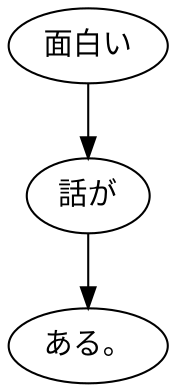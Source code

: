 digraph graph8274 {
	node0 [label="面白い"];
	node1 [label="話が"];
	node2 [label="ある。"];
	node0 -> node1;
	node1 -> node2;
}
